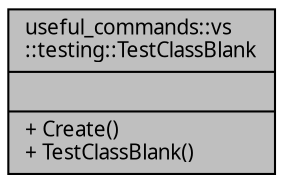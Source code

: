 digraph "useful_commands::vs::testing::TestClassBlank"
{
 // INTERACTIVE_SVG=YES
  edge [fontname="Verdana",fontsize="10",labelfontname="Verdana",labelfontsize="10"];
  node [fontname="Verdana",fontsize="10",shape=record];
  Node1 [label="{useful_commands::vs\l::testing::TestClassBlank\n||+ Create()\l+ TestClassBlank()\l}",height=0.2,width=0.4,color="black", fillcolor="grey75", style="filled", fontcolor="black"];
}
